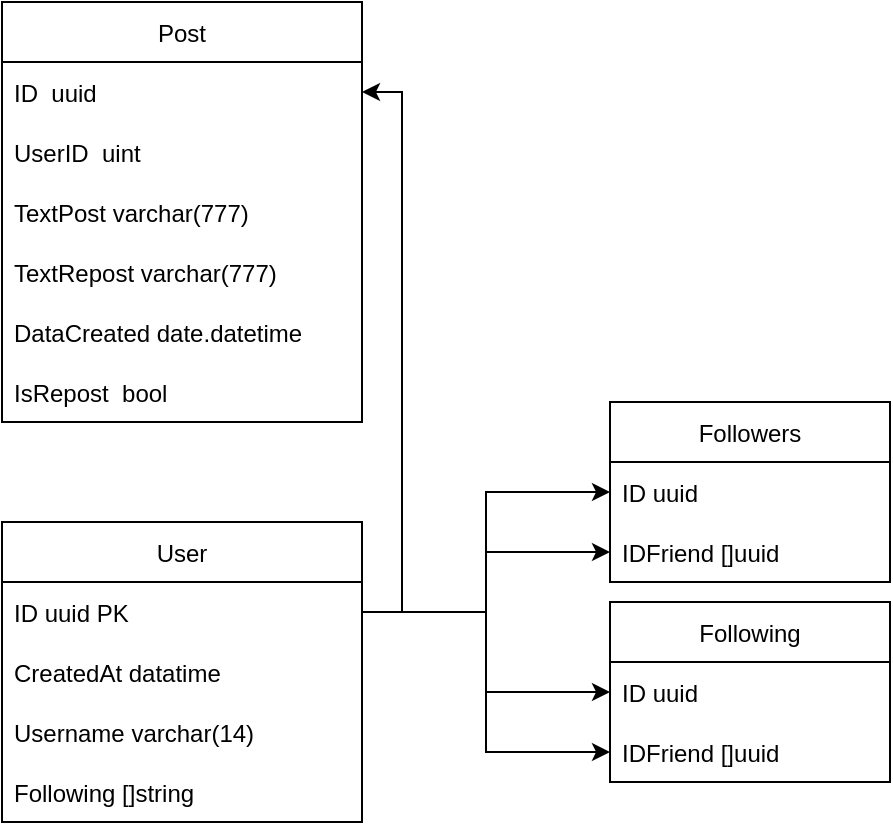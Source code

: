 <mxfile version="17.4.2" type="device"><diagram id="C5RBs43oDa-KdzZeNtuy" name="Page-1"><mxGraphModel dx="868" dy="593" grid="1" gridSize="10" guides="1" tooltips="1" connect="1" arrows="1" fold="1" page="1" pageScale="1" pageWidth="827" pageHeight="1169" math="0" shadow="0"><root><mxCell id="WIyWlLk6GJQsqaUBKTNV-0"/><mxCell id="WIyWlLk6GJQsqaUBKTNV-1" parent="WIyWlLk6GJQsqaUBKTNV-0"/><mxCell id="0" value="Post" style="swimlane;fontStyle=0;childLayout=stackLayout;horizontal=1;startSize=30;horizontalStack=0;resizeParent=1;resizeParentMax=0;resizeLast=0;collapsible=1;marginBottom=0;" parent="WIyWlLk6GJQsqaUBKTNV-1" vertex="1"><mxGeometry x="40" y="100" width="180" height="210" as="geometry"><mxRectangle x="80" y="40" width="60" height="30" as="alternateBounds"/></mxGeometry></mxCell><mxCell id="5" value="ID  uuid" style="text;strokeColor=none;fillColor=none;align=left;verticalAlign=middle;spacingLeft=4;spacingRight=4;overflow=hidden;points=[[0,0.5],[1,0.5]];portConstraint=eastwest;rotatable=0;" parent="0" vertex="1"><mxGeometry y="30" width="180" height="30" as="geometry"/></mxCell><mxCell id="10" value="UserID  uint" style="text;strokeColor=none;fillColor=none;align=left;verticalAlign=middle;spacingLeft=4;spacingRight=4;overflow=hidden;points=[[0,0.5],[1,0.5]];portConstraint=eastwest;rotatable=0;" parent="0" vertex="1"><mxGeometry y="60" width="180" height="30" as="geometry"/></mxCell><mxCell id="11" value="TextPost varchar(777)" style="text;strokeColor=none;fillColor=none;align=left;verticalAlign=middle;spacingLeft=4;spacingRight=4;overflow=hidden;points=[[0,0.5],[1,0.5]];portConstraint=eastwest;rotatable=0;" parent="0" vertex="1"><mxGeometry y="90" width="180" height="30" as="geometry"/></mxCell><mxCell id="bSdtsbFJ1EZgTfwR9vFk-12" value="TextRepost varchar(777)" style="text;strokeColor=none;fillColor=none;align=left;verticalAlign=middle;spacingLeft=4;spacingRight=4;overflow=hidden;points=[[0,0.5],[1,0.5]];portConstraint=eastwest;rotatable=0;" vertex="1" parent="0"><mxGeometry y="120" width="180" height="30" as="geometry"/></mxCell><mxCell id="2" value="DataCreated date.datetime" style="text;strokeColor=none;fillColor=none;align=left;verticalAlign=middle;spacingLeft=4;spacingRight=4;overflow=hidden;points=[[0,0.5],[1,0.5]];portConstraint=eastwest;rotatable=0;" parent="0" vertex="1"><mxGeometry y="150" width="180" height="30" as="geometry"/></mxCell><mxCell id="bSdtsbFJ1EZgTfwR9vFk-13" value="IsRepost  bool" style="text;strokeColor=none;fillColor=none;align=left;verticalAlign=middle;spacingLeft=4;spacingRight=4;overflow=hidden;points=[[0,0.5],[1,0.5]];portConstraint=eastwest;rotatable=0;" vertex="1" parent="0"><mxGeometry y="180" width="180" height="30" as="geometry"/></mxCell><mxCell id="4yQcATwWdR6UhBvlEBW6-20" value="User" style="swimlane;fontStyle=0;childLayout=stackLayout;horizontal=1;startSize=30;horizontalStack=0;resizeParent=1;resizeParentMax=0;resizeLast=0;collapsible=1;marginBottom=0;" parent="WIyWlLk6GJQsqaUBKTNV-1" vertex="1"><mxGeometry x="40" y="360" width="180" height="150" as="geometry"><mxRectangle x="80" y="40" width="60" height="30" as="alternateBounds"/></mxGeometry></mxCell><mxCell id="4yQcATwWdR6UhBvlEBW6-21" value="ID uuid PK" style="text;strokeColor=none;fillColor=none;align=left;verticalAlign=middle;spacingLeft=4;spacingRight=4;overflow=hidden;points=[[0,0.5],[1,0.5]];portConstraint=eastwest;rotatable=0;" parent="4yQcATwWdR6UhBvlEBW6-20" vertex="1"><mxGeometry y="30" width="180" height="30" as="geometry"/></mxCell><mxCell id="4yQcATwWdR6UhBvlEBW6-22" value="CreatedAt datatime" style="text;strokeColor=none;fillColor=none;align=left;verticalAlign=middle;spacingLeft=4;spacingRight=4;overflow=hidden;points=[[0,0.5],[1,0.5]];portConstraint=eastwest;rotatable=0;" parent="4yQcATwWdR6UhBvlEBW6-20" vertex="1"><mxGeometry y="60" width="180" height="30" as="geometry"/></mxCell><mxCell id="4yQcATwWdR6UhBvlEBW6-26" value="Username varchar(14)" style="text;strokeColor=none;fillColor=none;align=left;verticalAlign=middle;spacingLeft=4;spacingRight=4;overflow=hidden;points=[[0,0.5],[1,0.5]];portConstraint=eastwest;rotatable=0;" parent="4yQcATwWdR6UhBvlEBW6-20" vertex="1"><mxGeometry y="90" width="180" height="30" as="geometry"/></mxCell><mxCell id="4yQcATwWdR6UhBvlEBW6-24" value="Following []string" style="text;strokeColor=none;fillColor=none;align=left;verticalAlign=middle;spacingLeft=4;spacingRight=4;overflow=hidden;points=[[0,0.5],[1,0.5]];portConstraint=eastwest;rotatable=0;" parent="4yQcATwWdR6UhBvlEBW6-20" vertex="1"><mxGeometry y="120" width="180" height="30" as="geometry"/></mxCell><mxCell id="bSdtsbFJ1EZgTfwR9vFk-11" style="edgeStyle=orthogonalEdgeStyle;rounded=0;orthogonalLoop=1;jettySize=auto;html=1;entryX=1;entryY=0.5;entryDx=0;entryDy=0;" edge="1" parent="WIyWlLk6GJQsqaUBKTNV-1" source="4yQcATwWdR6UhBvlEBW6-21" target="5"><mxGeometry relative="1" as="geometry"><Array as="points"><mxPoint x="240" y="405"/><mxPoint x="240" y="145"/></Array></mxGeometry></mxCell><mxCell id="bSdtsbFJ1EZgTfwR9vFk-14" value="Followers" style="swimlane;fontStyle=0;childLayout=stackLayout;horizontal=1;startSize=30;horizontalStack=0;resizeParent=1;resizeParentMax=0;resizeLast=0;collapsible=1;marginBottom=0;" vertex="1" parent="WIyWlLk6GJQsqaUBKTNV-1"><mxGeometry x="344" y="300" width="140" height="90" as="geometry"/></mxCell><mxCell id="bSdtsbFJ1EZgTfwR9vFk-15" value="ID uuid" style="text;strokeColor=none;fillColor=none;align=left;verticalAlign=middle;spacingLeft=4;spacingRight=4;overflow=hidden;points=[[0,0.5],[1,0.5]];portConstraint=eastwest;rotatable=0;" vertex="1" parent="bSdtsbFJ1EZgTfwR9vFk-14"><mxGeometry y="30" width="140" height="30" as="geometry"/></mxCell><mxCell id="bSdtsbFJ1EZgTfwR9vFk-16" value="IDFriend []uuid" style="text;strokeColor=none;fillColor=none;align=left;verticalAlign=middle;spacingLeft=4;spacingRight=4;overflow=hidden;points=[[0,0.5],[1,0.5]];portConstraint=eastwest;rotatable=0;" vertex="1" parent="bSdtsbFJ1EZgTfwR9vFk-14"><mxGeometry y="60" width="140" height="30" as="geometry"/></mxCell><mxCell id="bSdtsbFJ1EZgTfwR9vFk-18" style="edgeStyle=orthogonalEdgeStyle;rounded=0;orthogonalLoop=1;jettySize=auto;html=1;entryX=0;entryY=0.5;entryDx=0;entryDy=0;" edge="1" parent="WIyWlLk6GJQsqaUBKTNV-1" source="4yQcATwWdR6UhBvlEBW6-21" target="bSdtsbFJ1EZgTfwR9vFk-15"><mxGeometry relative="1" as="geometry"/></mxCell><mxCell id="bSdtsbFJ1EZgTfwR9vFk-19" value="Following" style="swimlane;fontStyle=0;childLayout=stackLayout;horizontal=1;startSize=30;horizontalStack=0;resizeParent=1;resizeParentMax=0;resizeLast=0;collapsible=1;marginBottom=0;" vertex="1" parent="WIyWlLk6GJQsqaUBKTNV-1"><mxGeometry x="344" y="400" width="140" height="90" as="geometry"/></mxCell><mxCell id="bSdtsbFJ1EZgTfwR9vFk-20" value="ID uuid" style="text;strokeColor=none;fillColor=none;align=left;verticalAlign=middle;spacingLeft=4;spacingRight=4;overflow=hidden;points=[[0,0.5],[1,0.5]];portConstraint=eastwest;rotatable=0;" vertex="1" parent="bSdtsbFJ1EZgTfwR9vFk-19"><mxGeometry y="30" width="140" height="30" as="geometry"/></mxCell><mxCell id="bSdtsbFJ1EZgTfwR9vFk-21" value="IDFriend []uuid" style="text;strokeColor=none;fillColor=none;align=left;verticalAlign=middle;spacingLeft=4;spacingRight=4;overflow=hidden;points=[[0,0.5],[1,0.5]];portConstraint=eastwest;rotatable=0;" vertex="1" parent="bSdtsbFJ1EZgTfwR9vFk-19"><mxGeometry y="60" width="140" height="30" as="geometry"/></mxCell><mxCell id="bSdtsbFJ1EZgTfwR9vFk-22" style="edgeStyle=orthogonalEdgeStyle;rounded=0;orthogonalLoop=1;jettySize=auto;html=1;entryX=0;entryY=0.5;entryDx=0;entryDy=0;" edge="1" parent="WIyWlLk6GJQsqaUBKTNV-1" source="4yQcATwWdR6UhBvlEBW6-21" target="bSdtsbFJ1EZgTfwR9vFk-16"><mxGeometry relative="1" as="geometry"/></mxCell><mxCell id="bSdtsbFJ1EZgTfwR9vFk-23" style="edgeStyle=orthogonalEdgeStyle;rounded=0;orthogonalLoop=1;jettySize=auto;html=1;entryX=0;entryY=0.5;entryDx=0;entryDy=0;" edge="1" parent="WIyWlLk6GJQsqaUBKTNV-1" source="4yQcATwWdR6UhBvlEBW6-21" target="bSdtsbFJ1EZgTfwR9vFk-20"><mxGeometry relative="1" as="geometry"/></mxCell><mxCell id="bSdtsbFJ1EZgTfwR9vFk-24" style="edgeStyle=orthogonalEdgeStyle;rounded=0;orthogonalLoop=1;jettySize=auto;html=1;entryX=0;entryY=0.5;entryDx=0;entryDy=0;" edge="1" parent="WIyWlLk6GJQsqaUBKTNV-1" source="4yQcATwWdR6UhBvlEBW6-21" target="bSdtsbFJ1EZgTfwR9vFk-21"><mxGeometry relative="1" as="geometry"/></mxCell></root></mxGraphModel></diagram></mxfile>